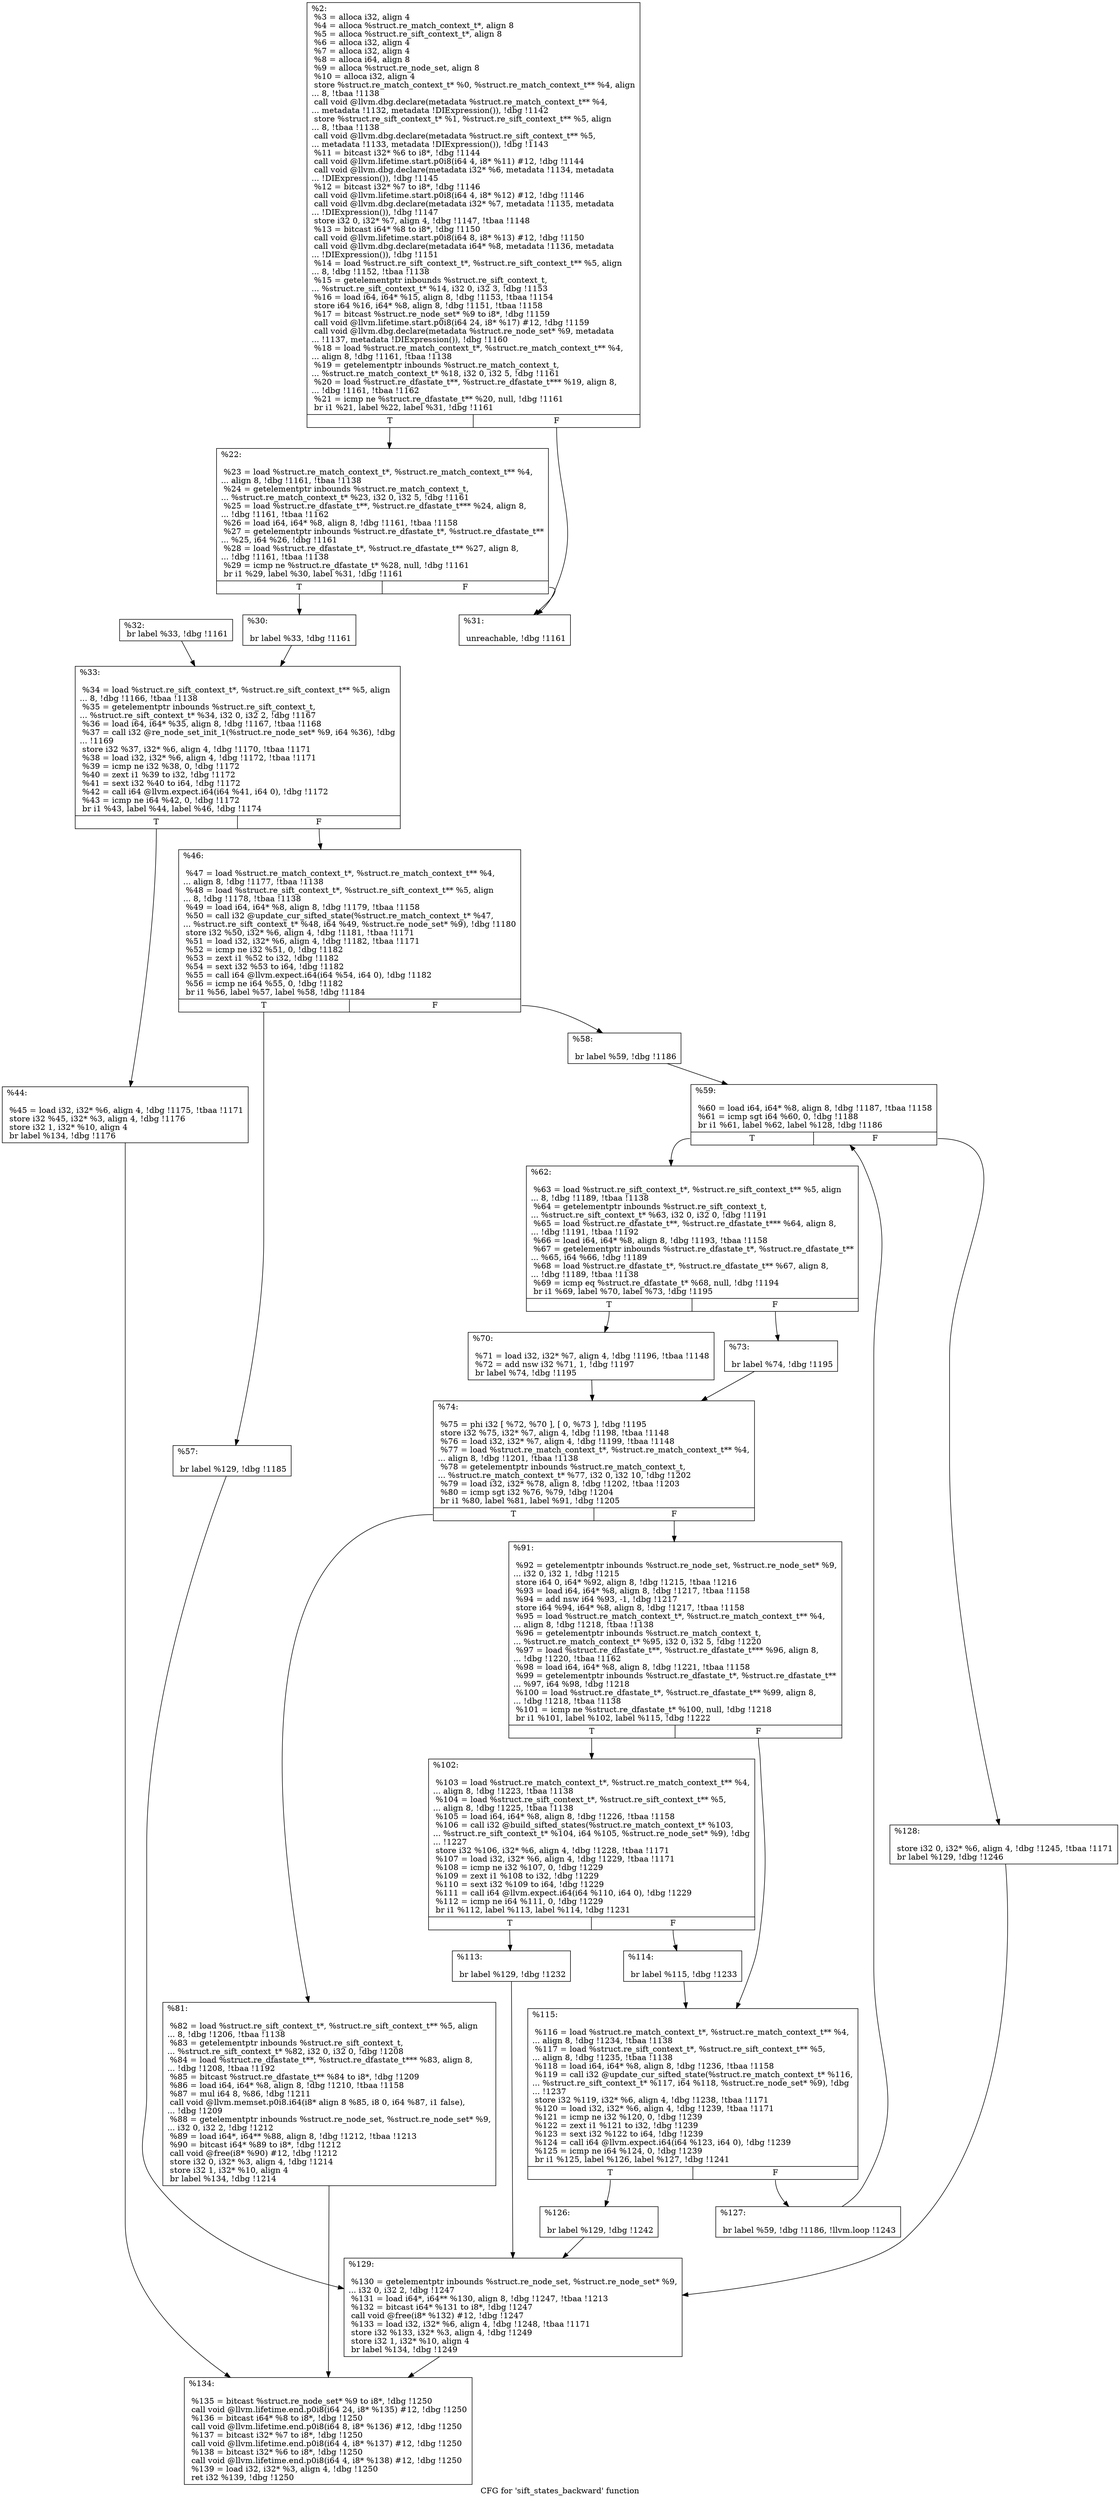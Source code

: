 digraph "CFG for 'sift_states_backward' function" {
	label="CFG for 'sift_states_backward' function";

	Node0xe696f0 [shape=record,label="{%2:\l  %3 = alloca i32, align 4\l  %4 = alloca %struct.re_match_context_t*, align 8\l  %5 = alloca %struct.re_sift_context_t*, align 8\l  %6 = alloca i32, align 4\l  %7 = alloca i32, align 4\l  %8 = alloca i64, align 8\l  %9 = alloca %struct.re_node_set, align 8\l  %10 = alloca i32, align 4\l  store %struct.re_match_context_t* %0, %struct.re_match_context_t** %4, align\l... 8, !tbaa !1138\l  call void @llvm.dbg.declare(metadata %struct.re_match_context_t** %4,\l... metadata !1132, metadata !DIExpression()), !dbg !1142\l  store %struct.re_sift_context_t* %1, %struct.re_sift_context_t** %5, align\l... 8, !tbaa !1138\l  call void @llvm.dbg.declare(metadata %struct.re_sift_context_t** %5,\l... metadata !1133, metadata !DIExpression()), !dbg !1143\l  %11 = bitcast i32* %6 to i8*, !dbg !1144\l  call void @llvm.lifetime.start.p0i8(i64 4, i8* %11) #12, !dbg !1144\l  call void @llvm.dbg.declare(metadata i32* %6, metadata !1134, metadata\l... !DIExpression()), !dbg !1145\l  %12 = bitcast i32* %7 to i8*, !dbg !1146\l  call void @llvm.lifetime.start.p0i8(i64 4, i8* %12) #12, !dbg !1146\l  call void @llvm.dbg.declare(metadata i32* %7, metadata !1135, metadata\l... !DIExpression()), !dbg !1147\l  store i32 0, i32* %7, align 4, !dbg !1147, !tbaa !1148\l  %13 = bitcast i64* %8 to i8*, !dbg !1150\l  call void @llvm.lifetime.start.p0i8(i64 8, i8* %13) #12, !dbg !1150\l  call void @llvm.dbg.declare(metadata i64* %8, metadata !1136, metadata\l... !DIExpression()), !dbg !1151\l  %14 = load %struct.re_sift_context_t*, %struct.re_sift_context_t** %5, align\l... 8, !dbg !1152, !tbaa !1138\l  %15 = getelementptr inbounds %struct.re_sift_context_t,\l... %struct.re_sift_context_t* %14, i32 0, i32 3, !dbg !1153\l  %16 = load i64, i64* %15, align 8, !dbg !1153, !tbaa !1154\l  store i64 %16, i64* %8, align 8, !dbg !1151, !tbaa !1158\l  %17 = bitcast %struct.re_node_set* %9 to i8*, !dbg !1159\l  call void @llvm.lifetime.start.p0i8(i64 24, i8* %17) #12, !dbg !1159\l  call void @llvm.dbg.declare(metadata %struct.re_node_set* %9, metadata\l... !1137, metadata !DIExpression()), !dbg !1160\l  %18 = load %struct.re_match_context_t*, %struct.re_match_context_t** %4,\l... align 8, !dbg !1161, !tbaa !1138\l  %19 = getelementptr inbounds %struct.re_match_context_t,\l... %struct.re_match_context_t* %18, i32 0, i32 5, !dbg !1161\l  %20 = load %struct.re_dfastate_t**, %struct.re_dfastate_t*** %19, align 8,\l... !dbg !1161, !tbaa !1162\l  %21 = icmp ne %struct.re_dfastate_t** %20, null, !dbg !1161\l  br i1 %21, label %22, label %31, !dbg !1161\l|{<s0>T|<s1>F}}"];
	Node0xe696f0:s0 -> Node0xe6b650;
	Node0xe696f0:s1 -> Node0xe6b6f0;
	Node0xe6b650 [shape=record,label="{%22:\l\l  %23 = load %struct.re_match_context_t*, %struct.re_match_context_t** %4,\l... align 8, !dbg !1161, !tbaa !1138\l  %24 = getelementptr inbounds %struct.re_match_context_t,\l... %struct.re_match_context_t* %23, i32 0, i32 5, !dbg !1161\l  %25 = load %struct.re_dfastate_t**, %struct.re_dfastate_t*** %24, align 8,\l... !dbg !1161, !tbaa !1162\l  %26 = load i64, i64* %8, align 8, !dbg !1161, !tbaa !1158\l  %27 = getelementptr inbounds %struct.re_dfastate_t*, %struct.re_dfastate_t**\l... %25, i64 %26, !dbg !1161\l  %28 = load %struct.re_dfastate_t*, %struct.re_dfastate_t** %27, align 8,\l... !dbg !1161, !tbaa !1138\l  %29 = icmp ne %struct.re_dfastate_t* %28, null, !dbg !1161\l  br i1 %29, label %30, label %31, !dbg !1161\l|{<s0>T|<s1>F}}"];
	Node0xe6b650:s0 -> Node0xe6b6a0;
	Node0xe6b650:s1 -> Node0xe6b6f0;
	Node0xe6b6a0 [shape=record,label="{%30:\l\l  br label %33, !dbg !1161\l}"];
	Node0xe6b6a0 -> Node0xe6b790;
	Node0xe6b6f0 [shape=record,label="{%31:\l\l  unreachable, !dbg !1161\l}"];
	Node0xe6b740 [shape=record,label="{%32:                                                  \l  br label %33, !dbg !1161\l}"];
	Node0xe6b740 -> Node0xe6b790;
	Node0xe6b790 [shape=record,label="{%33:\l\l  %34 = load %struct.re_sift_context_t*, %struct.re_sift_context_t** %5, align\l... 8, !dbg !1166, !tbaa !1138\l  %35 = getelementptr inbounds %struct.re_sift_context_t,\l... %struct.re_sift_context_t* %34, i32 0, i32 2, !dbg !1167\l  %36 = load i64, i64* %35, align 8, !dbg !1167, !tbaa !1168\l  %37 = call i32 @re_node_set_init_1(%struct.re_node_set* %9, i64 %36), !dbg\l... !1169\l  store i32 %37, i32* %6, align 4, !dbg !1170, !tbaa !1171\l  %38 = load i32, i32* %6, align 4, !dbg !1172, !tbaa !1171\l  %39 = icmp ne i32 %38, 0, !dbg !1172\l  %40 = zext i1 %39 to i32, !dbg !1172\l  %41 = sext i32 %40 to i64, !dbg !1172\l  %42 = call i64 @llvm.expect.i64(i64 %41, i64 0), !dbg !1172\l  %43 = icmp ne i64 %42, 0, !dbg !1172\l  br i1 %43, label %44, label %46, !dbg !1174\l|{<s0>T|<s1>F}}"];
	Node0xe6b790:s0 -> Node0xe6b7e0;
	Node0xe6b790:s1 -> Node0xe6b830;
	Node0xe6b7e0 [shape=record,label="{%44:\l\l  %45 = load i32, i32* %6, align 4, !dbg !1175, !tbaa !1171\l  store i32 %45, i32* %3, align 4, !dbg !1176\l  store i32 1, i32* %10, align 4\l  br label %134, !dbg !1176\l}"];
	Node0xe6b7e0 -> Node0xe6bdd0;
	Node0xe6b830 [shape=record,label="{%46:\l\l  %47 = load %struct.re_match_context_t*, %struct.re_match_context_t** %4,\l... align 8, !dbg !1177, !tbaa !1138\l  %48 = load %struct.re_sift_context_t*, %struct.re_sift_context_t** %5, align\l... 8, !dbg !1178, !tbaa !1138\l  %49 = load i64, i64* %8, align 8, !dbg !1179, !tbaa !1158\l  %50 = call i32 @update_cur_sifted_state(%struct.re_match_context_t* %47,\l... %struct.re_sift_context_t* %48, i64 %49, %struct.re_node_set* %9), !dbg !1180\l  store i32 %50, i32* %6, align 4, !dbg !1181, !tbaa !1171\l  %51 = load i32, i32* %6, align 4, !dbg !1182, !tbaa !1171\l  %52 = icmp ne i32 %51, 0, !dbg !1182\l  %53 = zext i1 %52 to i32, !dbg !1182\l  %54 = sext i32 %53 to i64, !dbg !1182\l  %55 = call i64 @llvm.expect.i64(i64 %54, i64 0), !dbg !1182\l  %56 = icmp ne i64 %55, 0, !dbg !1182\l  br i1 %56, label %57, label %58, !dbg !1184\l|{<s0>T|<s1>F}}"];
	Node0xe6b830:s0 -> Node0xe6b880;
	Node0xe6b830:s1 -> Node0xe6b8d0;
	Node0xe6b880 [shape=record,label="{%57:\l\l  br label %129, !dbg !1185\l}"];
	Node0xe6b880 -> Node0xe6bd80;
	Node0xe6b8d0 [shape=record,label="{%58:\l\l  br label %59, !dbg !1186\l}"];
	Node0xe6b8d0 -> Node0xe6b920;
	Node0xe6b920 [shape=record,label="{%59:\l\l  %60 = load i64, i64* %8, align 8, !dbg !1187, !tbaa !1158\l  %61 = icmp sgt i64 %60, 0, !dbg !1188\l  br i1 %61, label %62, label %128, !dbg !1186\l|{<s0>T|<s1>F}}"];
	Node0xe6b920:s0 -> Node0xe6b970;
	Node0xe6b920:s1 -> Node0xe6bd30;
	Node0xe6b970 [shape=record,label="{%62:\l\l  %63 = load %struct.re_sift_context_t*, %struct.re_sift_context_t** %5, align\l... 8, !dbg !1189, !tbaa !1138\l  %64 = getelementptr inbounds %struct.re_sift_context_t,\l... %struct.re_sift_context_t* %63, i32 0, i32 0, !dbg !1191\l  %65 = load %struct.re_dfastate_t**, %struct.re_dfastate_t*** %64, align 8,\l... !dbg !1191, !tbaa !1192\l  %66 = load i64, i64* %8, align 8, !dbg !1193, !tbaa !1158\l  %67 = getelementptr inbounds %struct.re_dfastate_t*, %struct.re_dfastate_t**\l... %65, i64 %66, !dbg !1189\l  %68 = load %struct.re_dfastate_t*, %struct.re_dfastate_t** %67, align 8,\l... !dbg !1189, !tbaa !1138\l  %69 = icmp eq %struct.re_dfastate_t* %68, null, !dbg !1194\l  br i1 %69, label %70, label %73, !dbg !1195\l|{<s0>T|<s1>F}}"];
	Node0xe6b970:s0 -> Node0xe6b9c0;
	Node0xe6b970:s1 -> Node0xe6ba10;
	Node0xe6b9c0 [shape=record,label="{%70:\l\l  %71 = load i32, i32* %7, align 4, !dbg !1196, !tbaa !1148\l  %72 = add nsw i32 %71, 1, !dbg !1197\l  br label %74, !dbg !1195\l}"];
	Node0xe6b9c0 -> Node0xe6ba60;
	Node0xe6ba10 [shape=record,label="{%73:\l\l  br label %74, !dbg !1195\l}"];
	Node0xe6ba10 -> Node0xe6ba60;
	Node0xe6ba60 [shape=record,label="{%74:\l\l  %75 = phi i32 [ %72, %70 ], [ 0, %73 ], !dbg !1195\l  store i32 %75, i32* %7, align 4, !dbg !1198, !tbaa !1148\l  %76 = load i32, i32* %7, align 4, !dbg !1199, !tbaa !1148\l  %77 = load %struct.re_match_context_t*, %struct.re_match_context_t** %4,\l... align 8, !dbg !1201, !tbaa !1138\l  %78 = getelementptr inbounds %struct.re_match_context_t,\l... %struct.re_match_context_t* %77, i32 0, i32 10, !dbg !1202\l  %79 = load i32, i32* %78, align 8, !dbg !1202, !tbaa !1203\l  %80 = icmp sgt i32 %76, %79, !dbg !1204\l  br i1 %80, label %81, label %91, !dbg !1205\l|{<s0>T|<s1>F}}"];
	Node0xe6ba60:s0 -> Node0xe6bab0;
	Node0xe6ba60:s1 -> Node0xe6bb00;
	Node0xe6bab0 [shape=record,label="{%81:\l\l  %82 = load %struct.re_sift_context_t*, %struct.re_sift_context_t** %5, align\l... 8, !dbg !1206, !tbaa !1138\l  %83 = getelementptr inbounds %struct.re_sift_context_t,\l... %struct.re_sift_context_t* %82, i32 0, i32 0, !dbg !1208\l  %84 = load %struct.re_dfastate_t**, %struct.re_dfastate_t*** %83, align 8,\l... !dbg !1208, !tbaa !1192\l  %85 = bitcast %struct.re_dfastate_t** %84 to i8*, !dbg !1209\l  %86 = load i64, i64* %8, align 8, !dbg !1210, !tbaa !1158\l  %87 = mul i64 8, %86, !dbg !1211\l  call void @llvm.memset.p0i8.i64(i8* align 8 %85, i8 0, i64 %87, i1 false),\l... !dbg !1209\l  %88 = getelementptr inbounds %struct.re_node_set, %struct.re_node_set* %9,\l... i32 0, i32 2, !dbg !1212\l  %89 = load i64*, i64** %88, align 8, !dbg !1212, !tbaa !1213\l  %90 = bitcast i64* %89 to i8*, !dbg !1212\l  call void @free(i8* %90) #12, !dbg !1212\l  store i32 0, i32* %3, align 4, !dbg !1214\l  store i32 1, i32* %10, align 4\l  br label %134, !dbg !1214\l}"];
	Node0xe6bab0 -> Node0xe6bdd0;
	Node0xe6bb00 [shape=record,label="{%91:\l\l  %92 = getelementptr inbounds %struct.re_node_set, %struct.re_node_set* %9,\l... i32 0, i32 1, !dbg !1215\l  store i64 0, i64* %92, align 8, !dbg !1215, !tbaa !1216\l  %93 = load i64, i64* %8, align 8, !dbg !1217, !tbaa !1158\l  %94 = add nsw i64 %93, -1, !dbg !1217\l  store i64 %94, i64* %8, align 8, !dbg !1217, !tbaa !1158\l  %95 = load %struct.re_match_context_t*, %struct.re_match_context_t** %4,\l... align 8, !dbg !1218, !tbaa !1138\l  %96 = getelementptr inbounds %struct.re_match_context_t,\l... %struct.re_match_context_t* %95, i32 0, i32 5, !dbg !1220\l  %97 = load %struct.re_dfastate_t**, %struct.re_dfastate_t*** %96, align 8,\l... !dbg !1220, !tbaa !1162\l  %98 = load i64, i64* %8, align 8, !dbg !1221, !tbaa !1158\l  %99 = getelementptr inbounds %struct.re_dfastate_t*, %struct.re_dfastate_t**\l... %97, i64 %98, !dbg !1218\l  %100 = load %struct.re_dfastate_t*, %struct.re_dfastate_t** %99, align 8,\l... !dbg !1218, !tbaa !1138\l  %101 = icmp ne %struct.re_dfastate_t* %100, null, !dbg !1218\l  br i1 %101, label %102, label %115, !dbg !1222\l|{<s0>T|<s1>F}}"];
	Node0xe6bb00:s0 -> Node0xe6bb50;
	Node0xe6bb00:s1 -> Node0xe6bc40;
	Node0xe6bb50 [shape=record,label="{%102:\l\l  %103 = load %struct.re_match_context_t*, %struct.re_match_context_t** %4,\l... align 8, !dbg !1223, !tbaa !1138\l  %104 = load %struct.re_sift_context_t*, %struct.re_sift_context_t** %5,\l... align 8, !dbg !1225, !tbaa !1138\l  %105 = load i64, i64* %8, align 8, !dbg !1226, !tbaa !1158\l  %106 = call i32 @build_sifted_states(%struct.re_match_context_t* %103,\l... %struct.re_sift_context_t* %104, i64 %105, %struct.re_node_set* %9), !dbg\l... !1227\l  store i32 %106, i32* %6, align 4, !dbg !1228, !tbaa !1171\l  %107 = load i32, i32* %6, align 4, !dbg !1229, !tbaa !1171\l  %108 = icmp ne i32 %107, 0, !dbg !1229\l  %109 = zext i1 %108 to i32, !dbg !1229\l  %110 = sext i32 %109 to i64, !dbg !1229\l  %111 = call i64 @llvm.expect.i64(i64 %110, i64 0), !dbg !1229\l  %112 = icmp ne i64 %111, 0, !dbg !1229\l  br i1 %112, label %113, label %114, !dbg !1231\l|{<s0>T|<s1>F}}"];
	Node0xe6bb50:s0 -> Node0xe6bba0;
	Node0xe6bb50:s1 -> Node0xe6bbf0;
	Node0xe6bba0 [shape=record,label="{%113:\l\l  br label %129, !dbg !1232\l}"];
	Node0xe6bba0 -> Node0xe6bd80;
	Node0xe6bbf0 [shape=record,label="{%114:\l\l  br label %115, !dbg !1233\l}"];
	Node0xe6bbf0 -> Node0xe6bc40;
	Node0xe6bc40 [shape=record,label="{%115:\l\l  %116 = load %struct.re_match_context_t*, %struct.re_match_context_t** %4,\l... align 8, !dbg !1234, !tbaa !1138\l  %117 = load %struct.re_sift_context_t*, %struct.re_sift_context_t** %5,\l... align 8, !dbg !1235, !tbaa !1138\l  %118 = load i64, i64* %8, align 8, !dbg !1236, !tbaa !1158\l  %119 = call i32 @update_cur_sifted_state(%struct.re_match_context_t* %116,\l... %struct.re_sift_context_t* %117, i64 %118, %struct.re_node_set* %9), !dbg\l... !1237\l  store i32 %119, i32* %6, align 4, !dbg !1238, !tbaa !1171\l  %120 = load i32, i32* %6, align 4, !dbg !1239, !tbaa !1171\l  %121 = icmp ne i32 %120, 0, !dbg !1239\l  %122 = zext i1 %121 to i32, !dbg !1239\l  %123 = sext i32 %122 to i64, !dbg !1239\l  %124 = call i64 @llvm.expect.i64(i64 %123, i64 0), !dbg !1239\l  %125 = icmp ne i64 %124, 0, !dbg !1239\l  br i1 %125, label %126, label %127, !dbg !1241\l|{<s0>T|<s1>F}}"];
	Node0xe6bc40:s0 -> Node0xe6bc90;
	Node0xe6bc40:s1 -> Node0xe6bce0;
	Node0xe6bc90 [shape=record,label="{%126:\l\l  br label %129, !dbg !1242\l}"];
	Node0xe6bc90 -> Node0xe6bd80;
	Node0xe6bce0 [shape=record,label="{%127:\l\l  br label %59, !dbg !1186, !llvm.loop !1243\l}"];
	Node0xe6bce0 -> Node0xe6b920;
	Node0xe6bd30 [shape=record,label="{%128:\l\l  store i32 0, i32* %6, align 4, !dbg !1245, !tbaa !1171\l  br label %129, !dbg !1246\l}"];
	Node0xe6bd30 -> Node0xe6bd80;
	Node0xe6bd80 [shape=record,label="{%129:\l\l  %130 = getelementptr inbounds %struct.re_node_set, %struct.re_node_set* %9,\l... i32 0, i32 2, !dbg !1247\l  %131 = load i64*, i64** %130, align 8, !dbg !1247, !tbaa !1213\l  %132 = bitcast i64* %131 to i8*, !dbg !1247\l  call void @free(i8* %132) #12, !dbg !1247\l  %133 = load i32, i32* %6, align 4, !dbg !1248, !tbaa !1171\l  store i32 %133, i32* %3, align 4, !dbg !1249\l  store i32 1, i32* %10, align 4\l  br label %134, !dbg !1249\l}"];
	Node0xe6bd80 -> Node0xe6bdd0;
	Node0xe6bdd0 [shape=record,label="{%134:\l\l  %135 = bitcast %struct.re_node_set* %9 to i8*, !dbg !1250\l  call void @llvm.lifetime.end.p0i8(i64 24, i8* %135) #12, !dbg !1250\l  %136 = bitcast i64* %8 to i8*, !dbg !1250\l  call void @llvm.lifetime.end.p0i8(i64 8, i8* %136) #12, !dbg !1250\l  %137 = bitcast i32* %7 to i8*, !dbg !1250\l  call void @llvm.lifetime.end.p0i8(i64 4, i8* %137) #12, !dbg !1250\l  %138 = bitcast i32* %6 to i8*, !dbg !1250\l  call void @llvm.lifetime.end.p0i8(i64 4, i8* %138) #12, !dbg !1250\l  %139 = load i32, i32* %3, align 4, !dbg !1250\l  ret i32 %139, !dbg !1250\l}"];
}
